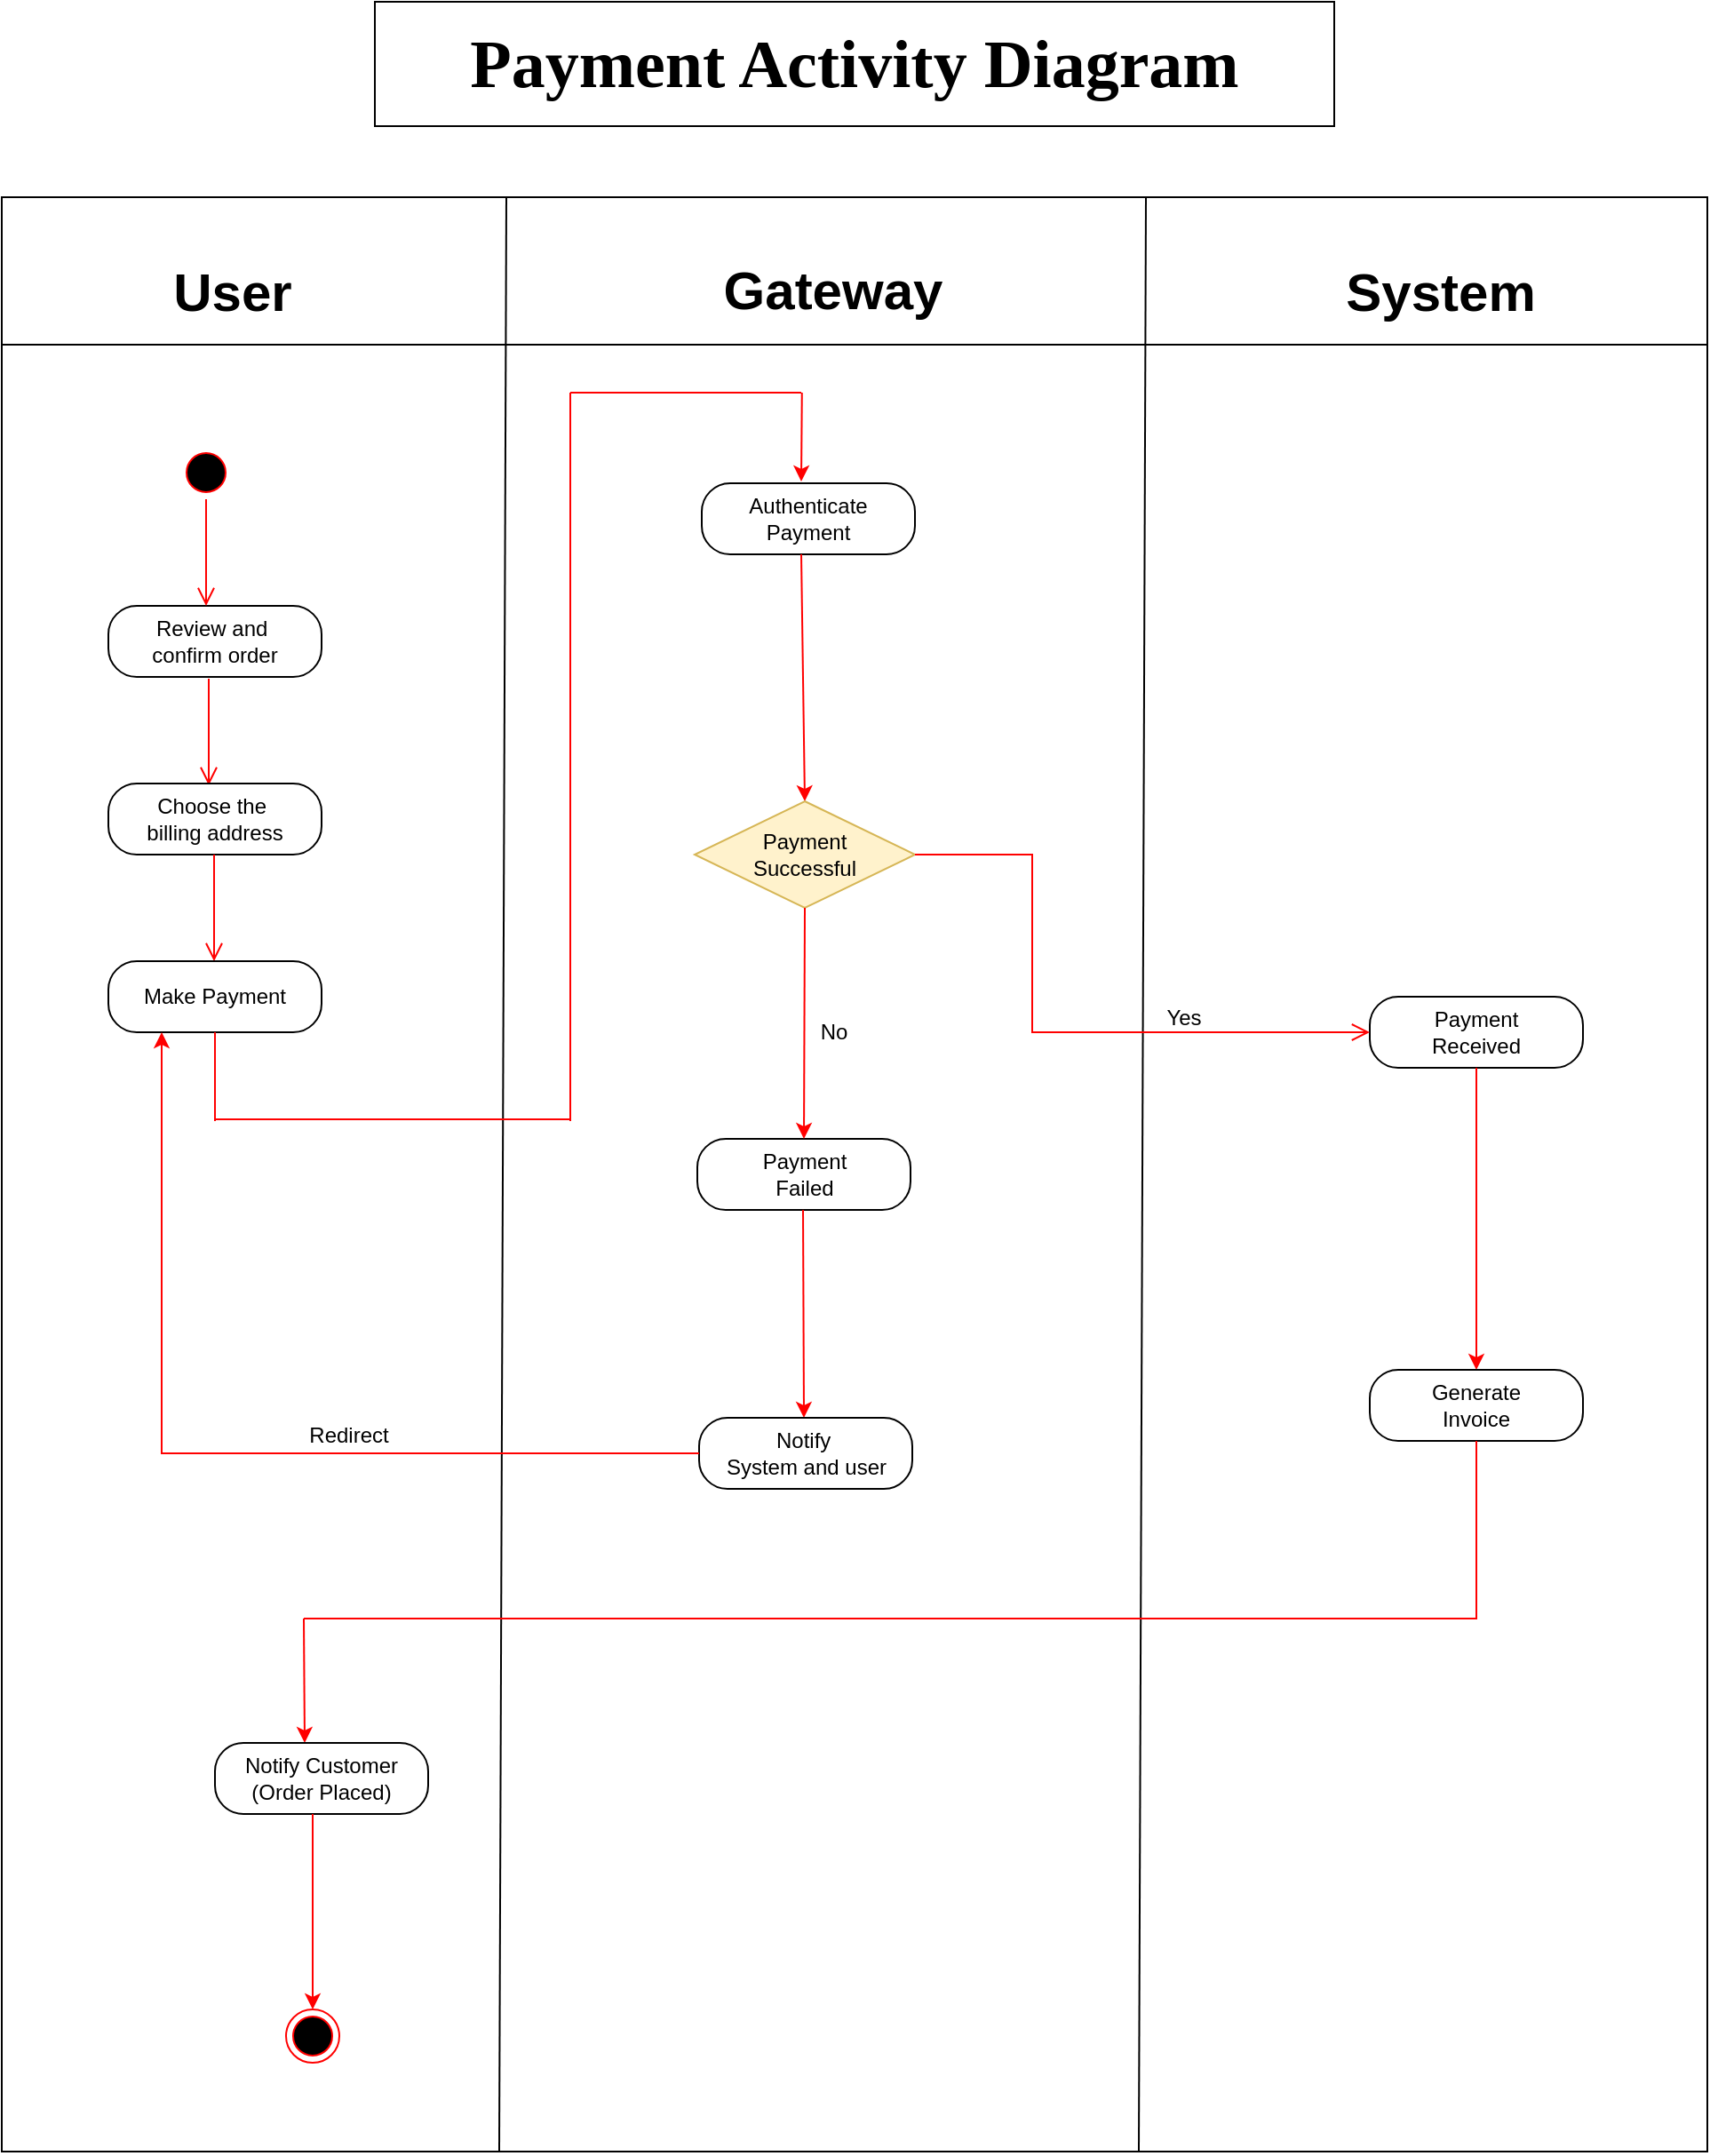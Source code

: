 <mxfile version="21.1.4" type="device">
  <diagram name="Page-1" id="j5ZXKEMA-LWqGz3hQCQU">
    <mxGraphModel dx="2713" dy="2553" grid="1" gridSize="10" guides="1" tooltips="1" connect="1" arrows="1" fold="1" page="1" pageScale="1" pageWidth="850" pageHeight="1100" math="0" shadow="0">
      <root>
        <mxCell id="0" />
        <mxCell id="1" parent="0" />
        <mxCell id="wtMr48B77cxMGu6qwbUp-1" value="" style="rounded=0;whiteSpace=wrap;html=1;" vertex="1" parent="1">
          <mxGeometry width="960" height="1100" as="geometry" />
        </mxCell>
        <mxCell id="835Iww-FSJGtcaP8P8Ea-1" value="&lt;b&gt;&lt;font style=&quot;font-size: 30px;&quot;&gt;User&lt;/font&gt;&lt;/b&gt;" style="text;html=1;strokeColor=none;fillColor=none;align=center;verticalAlign=middle;whiteSpace=wrap;rounded=0;" parent="1" vertex="1">
          <mxGeometry x="100" y="38" width="60" height="30" as="geometry" />
        </mxCell>
        <mxCell id="835Iww-FSJGtcaP8P8Ea-2" value="&lt;b style=&quot;font-size: 30px;&quot;&gt;&lt;font style=&quot;font-size: 30px;&quot;&gt;Gatewa&lt;/font&gt;y&lt;/b&gt;" style="text;html=1;strokeColor=none;fillColor=none;align=center;verticalAlign=middle;whiteSpace=wrap;rounded=0;" parent="1" vertex="1">
          <mxGeometry x="438" y="37" width="60" height="30" as="geometry" />
        </mxCell>
        <mxCell id="835Iww-FSJGtcaP8P8Ea-3" value="" style="line;strokeWidth=1;fillColor=none;align=left;verticalAlign=middle;spacingTop=-1;spacingLeft=3;spacingRight=3;rotatable=0;labelPosition=right;points=[];portConstraint=eastwest;strokeColor=inherit;" parent="1" vertex="1">
          <mxGeometry y="79" width="960" height="8" as="geometry" />
        </mxCell>
        <mxCell id="835Iww-FSJGtcaP8P8Ea-4" value="&lt;b&gt;&lt;font style=&quot;font-size: 30px;&quot;&gt;System&lt;/font&gt;&lt;/b&gt;" style="text;html=1;strokeColor=none;fillColor=none;align=center;verticalAlign=middle;whiteSpace=wrap;rounded=0;" parent="1" vertex="1">
          <mxGeometry x="780" y="38" width="60" height="30" as="geometry" />
        </mxCell>
        <mxCell id="835Iww-FSJGtcaP8P8Ea-5" value="" style="endArrow=none;html=1;rounded=0;" parent="1" edge="1">
          <mxGeometry width="50" height="50" relative="1" as="geometry">
            <mxPoint x="280" y="1100" as="sourcePoint" />
            <mxPoint x="284" as="targetPoint" />
          </mxGeometry>
        </mxCell>
        <mxCell id="835Iww-FSJGtcaP8P8Ea-7" value="" style="endArrow=none;html=1;rounded=0;" parent="1" edge="1">
          <mxGeometry width="50" height="50" relative="1" as="geometry">
            <mxPoint x="640" y="1100" as="sourcePoint" />
            <mxPoint x="644" as="targetPoint" />
          </mxGeometry>
        </mxCell>
        <mxCell id="835Iww-FSJGtcaP8P8Ea-10" value="Review and&amp;nbsp;&lt;br&gt;confirm order" style="rounded=1;whiteSpace=wrap;html=1;arcSize=40;" parent="1" vertex="1">
          <mxGeometry x="60" y="230" width="120" height="40" as="geometry" />
        </mxCell>
        <mxCell id="835Iww-FSJGtcaP8P8Ea-11" value="" style="edgeStyle=orthogonalEdgeStyle;html=1;verticalAlign=bottom;endArrow=open;endSize=8;strokeColor=none;rounded=0;startArrow=none;" parent="1" edge="1">
          <mxGeometry relative="1" as="geometry">
            <mxPoint x="420" y="440" as="targetPoint" />
            <mxPoint x="415" y="333" as="sourcePoint" />
          </mxGeometry>
        </mxCell>
        <mxCell id="835Iww-FSJGtcaP8P8Ea-14" value="" style="ellipse;html=1;shape=startState;fillColor=#000000;strokeColor=#ff0000;" parent="1" vertex="1">
          <mxGeometry x="100" y="140" width="30" height="30" as="geometry" />
        </mxCell>
        <mxCell id="835Iww-FSJGtcaP8P8Ea-15" value="" style="edgeStyle=orthogonalEdgeStyle;html=1;verticalAlign=bottom;endArrow=open;endSize=8;strokeColor=#ff0000;rounded=0;" parent="1" source="835Iww-FSJGtcaP8P8Ea-14" edge="1">
          <mxGeometry relative="1" as="geometry">
            <mxPoint x="115" y="230" as="targetPoint" />
          </mxGeometry>
        </mxCell>
        <mxCell id="835Iww-FSJGtcaP8P8Ea-16" value="" style="edgeStyle=orthogonalEdgeStyle;html=1;verticalAlign=bottom;endArrow=open;endSize=8;strokeColor=#ff0000;rounded=0;fillColor=#e51400;" parent="1" edge="1">
          <mxGeometry relative="1" as="geometry">
            <mxPoint x="116.5" y="331" as="targetPoint" />
            <mxPoint x="116.5" y="271" as="sourcePoint" />
          </mxGeometry>
        </mxCell>
        <mxCell id="835Iww-FSJGtcaP8P8Ea-17" value="Choose the&amp;nbsp;&lt;br&gt;billing address" style="rounded=1;whiteSpace=wrap;html=1;arcSize=40;" parent="1" vertex="1">
          <mxGeometry x="60" y="330" width="120" height="40" as="geometry" />
        </mxCell>
        <mxCell id="835Iww-FSJGtcaP8P8Ea-18" value="" style="edgeStyle=orthogonalEdgeStyle;html=1;verticalAlign=bottom;endArrow=open;endSize=8;strokeColor=#FF0000;rounded=0;" parent="1" edge="1">
          <mxGeometry relative="1" as="geometry">
            <mxPoint x="119.5" y="430" as="targetPoint" />
            <mxPoint x="119.5" y="370" as="sourcePoint" />
          </mxGeometry>
        </mxCell>
        <mxCell id="835Iww-FSJGtcaP8P8Ea-19" value="Make Payment" style="rounded=1;whiteSpace=wrap;html=1;arcSize=40;" parent="1" vertex="1">
          <mxGeometry x="60" y="430" width="120" height="40" as="geometry" />
        </mxCell>
        <mxCell id="835Iww-FSJGtcaP8P8Ea-21" value="" style="endArrow=none;html=1;rounded=0;entryX=0.5;entryY=1;entryDx=0;entryDy=0;strokeColor=#FF0000;" parent="1" target="835Iww-FSJGtcaP8P8Ea-19" edge="1">
          <mxGeometry relative="1" as="geometry">
            <mxPoint x="120" y="520" as="sourcePoint" />
            <mxPoint x="500" y="360" as="targetPoint" />
          </mxGeometry>
        </mxCell>
        <mxCell id="835Iww-FSJGtcaP8P8Ea-22" value="" style="line;strokeWidth=1;rotatable=0;dashed=0;labelPosition=right;align=left;verticalAlign=middle;spacingTop=0;spacingLeft=6;points=[];portConstraint=eastwest;strokeColor=#FF0000;" parent="1" vertex="1">
          <mxGeometry x="120" y="514" width="200" height="10" as="geometry" />
        </mxCell>
        <mxCell id="835Iww-FSJGtcaP8P8Ea-23" value="" style="endArrow=none;html=1;rounded=0;strokeColor=#FF0000;" parent="1" edge="1">
          <mxGeometry relative="1" as="geometry">
            <mxPoint x="320" y="520" as="sourcePoint" />
            <mxPoint x="320" y="110" as="targetPoint" />
          </mxGeometry>
        </mxCell>
        <mxCell id="835Iww-FSJGtcaP8P8Ea-25" value="" style="line;strokeWidth=1;rotatable=0;dashed=0;labelPosition=right;align=left;verticalAlign=middle;spacingTop=0;spacingLeft=6;points=[];portConstraint=eastwest;strokeColor=#FF0000;" parent="1" vertex="1">
          <mxGeometry x="320" y="105" width="130" height="10" as="geometry" />
        </mxCell>
        <mxCell id="835Iww-FSJGtcaP8P8Ea-26" value="" style="endArrow=classic;html=1;rounded=0;exitX=1.003;exitY=0.501;exitDx=0;exitDy=0;exitPerimeter=0;strokeColor=#FF0000;" parent="1" source="835Iww-FSJGtcaP8P8Ea-25" edge="1">
          <mxGeometry width="50" height="50" relative="1" as="geometry">
            <mxPoint x="440" y="130" as="sourcePoint" />
            <mxPoint x="450" y="160" as="targetPoint" />
          </mxGeometry>
        </mxCell>
        <mxCell id="835Iww-FSJGtcaP8P8Ea-27" value="Authenticate&lt;br&gt;Payment" style="rounded=1;whiteSpace=wrap;html=1;arcSize=40;" parent="1" vertex="1">
          <mxGeometry x="394" y="161" width="120" height="40" as="geometry" />
        </mxCell>
        <mxCell id="835Iww-FSJGtcaP8P8Ea-29" value="" style="endArrow=classic;html=1;rounded=0;exitX=1.003;exitY=0.501;exitDx=0;exitDy=0;exitPerimeter=0;strokeColor=#FF0000;entryX=0.5;entryY=0;entryDx=0;entryDy=0;" parent="1" target="835Iww-FSJGtcaP8P8Ea-51" edge="1">
          <mxGeometry width="50" height="50" relative="1" as="geometry">
            <mxPoint x="450" y="201" as="sourcePoint" />
            <mxPoint x="450" y="251" as="targetPoint" />
          </mxGeometry>
        </mxCell>
        <mxCell id="835Iww-FSJGtcaP8P8Ea-51" value="Payment&lt;br&gt;Successful" style="shape=rhombus;perimeter=rhombusPerimeter;whiteSpace=wrap;html=1;align=center;fillColor=#fff2cc;strokeColor=#d6b656;" parent="1" vertex="1">
          <mxGeometry x="390" y="340" width="124" height="60" as="geometry" />
        </mxCell>
        <mxCell id="835Iww-FSJGtcaP8P8Ea-58" value="Payment&lt;br&gt;Received" style="rounded=1;whiteSpace=wrap;html=1;arcSize=40;" parent="1" vertex="1">
          <mxGeometry x="770" y="450" width="120" height="40" as="geometry" />
        </mxCell>
        <mxCell id="835Iww-FSJGtcaP8P8Ea-61" value="Payment&lt;br&gt;Failed" style="rounded=1;whiteSpace=wrap;html=1;arcSize=40;" parent="1" vertex="1">
          <mxGeometry x="391.5" y="530" width="120" height="40" as="geometry" />
        </mxCell>
        <mxCell id="835Iww-FSJGtcaP8P8Ea-62" value="" style="endArrow=classic;html=1;rounded=0;strokeColor=#FF0000;" parent="1" edge="1">
          <mxGeometry width="50" height="50" relative="1" as="geometry">
            <mxPoint x="451" y="570" as="sourcePoint" />
            <mxPoint x="451.5" y="687" as="targetPoint" />
          </mxGeometry>
        </mxCell>
        <mxCell id="835Iww-FSJGtcaP8P8Ea-63" value="Notify&amp;nbsp;&lt;br&gt;System and user" style="rounded=1;whiteSpace=wrap;html=1;arcSize=40;" parent="1" vertex="1">
          <mxGeometry x="392.5" y="687" width="120" height="40" as="geometry" />
        </mxCell>
        <mxCell id="835Iww-FSJGtcaP8P8Ea-64" value="" style="endArrow=classic;html=1;rounded=0;strokeColor=#FF0000;exitX=0.5;exitY=1;exitDx=0;exitDy=0;entryX=0.5;entryY=0;entryDx=0;entryDy=0;" parent="1" source="835Iww-FSJGtcaP8P8Ea-58" target="835Iww-FSJGtcaP8P8Ea-65" edge="1">
          <mxGeometry width="50" height="50" relative="1" as="geometry">
            <mxPoint x="381.5" y="940" as="sourcePoint" />
            <mxPoint x="382" y="1010" as="targetPoint" />
          </mxGeometry>
        </mxCell>
        <mxCell id="835Iww-FSJGtcaP8P8Ea-65" value="Generate&lt;br&gt;Invoice" style="rounded=1;whiteSpace=wrap;html=1;arcSize=40;" parent="1" vertex="1">
          <mxGeometry x="770" y="660" width="120" height="40" as="geometry" />
        </mxCell>
        <mxCell id="835Iww-FSJGtcaP8P8Ea-66" value="" style="endArrow=none;html=1;rounded=0;strokeColor=#FF0000;exitX=0.5;exitY=1;exitDx=0;exitDy=0;" parent="1" source="835Iww-FSJGtcaP8P8Ea-65" edge="1">
          <mxGeometry width="50" height="50" relative="1" as="geometry">
            <mxPoint x="321.5" y="919.5" as="sourcePoint" />
            <mxPoint x="170" y="800" as="targetPoint" />
            <Array as="points">
              <mxPoint x="830" y="800" />
            </Array>
          </mxGeometry>
        </mxCell>
        <mxCell id="835Iww-FSJGtcaP8P8Ea-67" value="" style="endArrow=classic;html=1;rounded=0;strokeColor=#FF0000;" parent="1" edge="1">
          <mxGeometry width="50" height="50" relative="1" as="geometry">
            <mxPoint x="170" y="800" as="sourcePoint" />
            <mxPoint x="170.5" y="870" as="targetPoint" />
          </mxGeometry>
        </mxCell>
        <mxCell id="835Iww-FSJGtcaP8P8Ea-68" value="Notify Customer&lt;br&gt;(Order Placed)" style="rounded=1;whiteSpace=wrap;html=1;arcSize=40;" parent="1" vertex="1">
          <mxGeometry x="120" y="870" width="120" height="40" as="geometry" />
        </mxCell>
        <mxCell id="835Iww-FSJGtcaP8P8Ea-69" value="" style="ellipse;html=1;shape=endState;fillColor=#000000;strokeColor=#ff0000;" parent="1" vertex="1">
          <mxGeometry x="160" y="1020" width="30" height="30" as="geometry" />
        </mxCell>
        <mxCell id="835Iww-FSJGtcaP8P8Ea-71" value="" style="endArrow=classic;html=1;rounded=0;strokeColor=#FF0000;exitX=0.5;exitY=1;exitDx=0;exitDy=0;entryX=0.5;entryY=0;entryDx=0;entryDy=0;" parent="1" target="835Iww-FSJGtcaP8P8Ea-69" edge="1">
          <mxGeometry width="50" height="50" relative="1" as="geometry">
            <mxPoint x="175" y="910" as="sourcePoint" />
            <mxPoint x="-271" y="1330" as="targetPoint" />
          </mxGeometry>
        </mxCell>
        <mxCell id="J8swCECVs7bCkBbzVlJx-1" value="" style="edgeStyle=orthogonalEdgeStyle;html=1;verticalAlign=bottom;endArrow=open;endSize=8;strokeColor=#FF0000;rounded=0;entryX=0;entryY=0.5;entryDx=0;entryDy=0;exitX=1;exitY=0.5;exitDx=0;exitDy=0;" parent="1" source="835Iww-FSJGtcaP8P8Ea-51" target="835Iww-FSJGtcaP8P8Ea-58" edge="1">
          <mxGeometry relative="1" as="geometry">
            <mxPoint x="670" y="490" as="targetPoint" />
            <mxPoint x="129.5" y="380" as="sourcePoint" />
            <Array as="points">
              <mxPoint x="580" y="370" />
              <mxPoint x="580" y="470" />
            </Array>
          </mxGeometry>
        </mxCell>
        <mxCell id="J8swCECVs7bCkBbzVlJx-2" value="" style="endArrow=classic;html=1;rounded=0;strokeColor=#FF0000;exitX=0.5;exitY=1;exitDx=0;exitDy=0;entryX=0.5;entryY=0;entryDx=0;entryDy=0;" parent="1" source="835Iww-FSJGtcaP8P8Ea-51" target="835Iww-FSJGtcaP8P8Ea-61" edge="1">
          <mxGeometry width="50" height="50" relative="1" as="geometry">
            <mxPoint x="185" y="1040" as="sourcePoint" />
            <mxPoint x="185" y="1150" as="targetPoint" />
          </mxGeometry>
        </mxCell>
        <mxCell id="J8swCECVs7bCkBbzVlJx-3" value="" style="endArrow=classic;html=1;rounded=0;strokeColor=#FF0000;entryX=0.25;entryY=1;entryDx=0;entryDy=0;exitX=0;exitY=0.5;exitDx=0;exitDy=0;" parent="1" source="835Iww-FSJGtcaP8P8Ea-63" target="835Iww-FSJGtcaP8P8Ea-19" edge="1">
          <mxGeometry width="50" height="50" relative="1" as="geometry">
            <mxPoint x="280" y="707" as="sourcePoint" />
            <mxPoint x="461.5" y="540" as="targetPoint" />
            <Array as="points">
              <mxPoint x="90" y="707" />
            </Array>
          </mxGeometry>
        </mxCell>
        <mxCell id="J8swCECVs7bCkBbzVlJx-4" value="Yes" style="text;html=1;align=center;verticalAlign=middle;resizable=0;points=[];autosize=1;" parent="1" vertex="1">
          <mxGeometry x="650" y="452" width="30" height="20" as="geometry" />
        </mxCell>
        <mxCell id="J8swCECVs7bCkBbzVlJx-6" value="No" style="text;html=1;align=center;verticalAlign=middle;resizable=0;points=[];autosize=1;" parent="1" vertex="1">
          <mxGeometry x="453" y="460" width="30" height="20" as="geometry" />
        </mxCell>
        <mxCell id="J8swCECVs7bCkBbzVlJx-7" value="Redirect" style="text;html=1;align=center;verticalAlign=middle;resizable=0;points=[];autosize=1;" parent="1" vertex="1">
          <mxGeometry x="165" y="687" width="60" height="20" as="geometry" />
        </mxCell>
        <mxCell id="mLB3P4vwTOl_ICpgxYxi-1" value="&lt;font size=&quot;1&quot; face=&quot;Comic Sans MS&quot;&gt;&lt;b style=&quot;font-size: 38px;&quot;&gt;Payment Activity Diagram&lt;/b&gt;&lt;/font&gt;" style="rounded=0;whiteSpace=wrap;html=1;" parent="1" vertex="1">
          <mxGeometry x="210" y="-110" width="540" height="70" as="geometry" />
        </mxCell>
      </root>
    </mxGraphModel>
  </diagram>
</mxfile>
